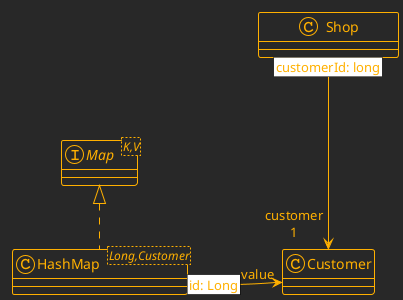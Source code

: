 {
  "sha1": "g8q4l5mwtfc5fded6kuqr6jzy9vwh6l",
  "insertion": {
    "when": "2024-11-05T18:06:49.388Z",
    "url": "https://github.com/plantuml/plantuml/issues/1945",
    "user": "plantuml@gmail.com"
  }
}
@startuml
!theme crt-amber

interface Map<K,V>
class HashMap<Long,Customer>

Map <|.. HashMap
Shop [customerId: long] ---> "customer\n1" Customer
HashMap [id: Long] -r-> "value" Customer
@enduml
